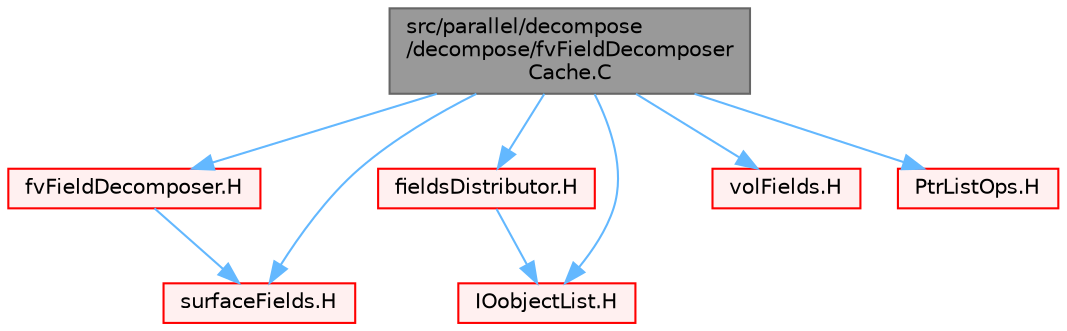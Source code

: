 digraph "src/parallel/decompose/decompose/fvFieldDecomposerCache.C"
{
 // LATEX_PDF_SIZE
  bgcolor="transparent";
  edge [fontname=Helvetica,fontsize=10,labelfontname=Helvetica,labelfontsize=10];
  node [fontname=Helvetica,fontsize=10,shape=box,height=0.2,width=0.4];
  Node1 [id="Node000001",label="src/parallel/decompose\l/decompose/fvFieldDecomposer\lCache.C",height=0.2,width=0.4,color="gray40", fillcolor="grey60", style="filled", fontcolor="black",tooltip=" "];
  Node1 -> Node2 [id="edge1_Node000001_Node000002",color="steelblue1",style="solid",tooltip=" "];
  Node2 [id="Node000002",label="fvFieldDecomposer.H",height=0.2,width=0.4,color="red", fillcolor="#FFF0F0", style="filled",URL="$fvFieldDecomposer_8H.html",tooltip=" "];
  Node2 -> Node343 [id="edge2_Node000002_Node000343",color="steelblue1",style="solid",tooltip=" "];
  Node343 [id="Node000343",label="surfaceFields.H",height=0.2,width=0.4,color="red", fillcolor="#FFF0F0", style="filled",URL="$surfaceFields_8H.html",tooltip="Foam::surfaceFields."];
  Node1 -> Node382 [id="edge3_Node000001_Node000382",color="steelblue1",style="solid",tooltip=" "];
  Node382 [id="Node000382",label="fieldsDistributor.H",height=0.2,width=0.4,color="red", fillcolor="#FFF0F0", style="filled",URL="$fieldsDistributor_8H.html",tooltip=" "];
  Node382 -> Node388 [id="edge4_Node000382_Node000388",color="steelblue1",style="solid",tooltip=" "];
  Node388 [id="Node000388",label="IOobjectList.H",height=0.2,width=0.4,color="red", fillcolor="#FFF0F0", style="filled",URL="$IOobjectList_8H.html",tooltip=" "];
  Node1 -> Node390 [id="edge5_Node000001_Node000390",color="steelblue1",style="solid",tooltip=" "];
  Node390 [id="Node000390",label="volFields.H",height=0.2,width=0.4,color="red", fillcolor="#FFF0F0", style="filled",URL="$volFields_8H.html",tooltip=" "];
  Node1 -> Node343 [id="edge6_Node000001_Node000343",color="steelblue1",style="solid",tooltip=" "];
  Node1 -> Node388 [id="edge7_Node000001_Node000388",color="steelblue1",style="solid",tooltip=" "];
  Node1 -> Node397 [id="edge8_Node000001_Node000397",color="steelblue1",style="solid",tooltip=" "];
  Node397 [id="Node000397",label="PtrListOps.H",height=0.2,width=0.4,color="red", fillcolor="#FFF0F0", style="filled",URL="$PtrListOps_8H.html",tooltip="Functions to operate on Pointer Lists."];
}
